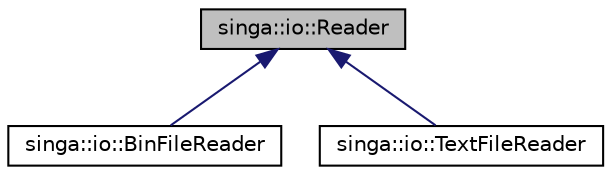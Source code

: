 digraph "singa::io::Reader"
{
  edge [fontname="Helvetica",fontsize="10",labelfontname="Helvetica",labelfontsize="10"];
  node [fontname="Helvetica",fontsize="10",shape=record];
  Node0 [label="singa::io::Reader",height=0.2,width=0.4,color="black", fillcolor="grey75", style="filled", fontcolor="black"];
  Node0 -> Node1 [dir="back",color="midnightblue",fontsize="10",style="solid",fontname="Helvetica"];
  Node1 [label="singa::io::BinFileReader",height=0.2,width=0.4,color="black", fillcolor="white", style="filled",URL="$classsinga_1_1io_1_1BinFileReader.html",tooltip="Binfilereader reads tuples from binary file with key-value pairs. "];
  Node0 -> Node2 [dir="back",color="midnightblue",fontsize="10",style="solid",fontname="Helvetica"];
  Node2 [label="singa::io::TextFileReader",height=0.2,width=0.4,color="black", fillcolor="white", style="filled",URL="$classsinga_1_1io_1_1TextFileReader.html",tooltip="TextFileReader reads tuples from CSV file. "];
}

